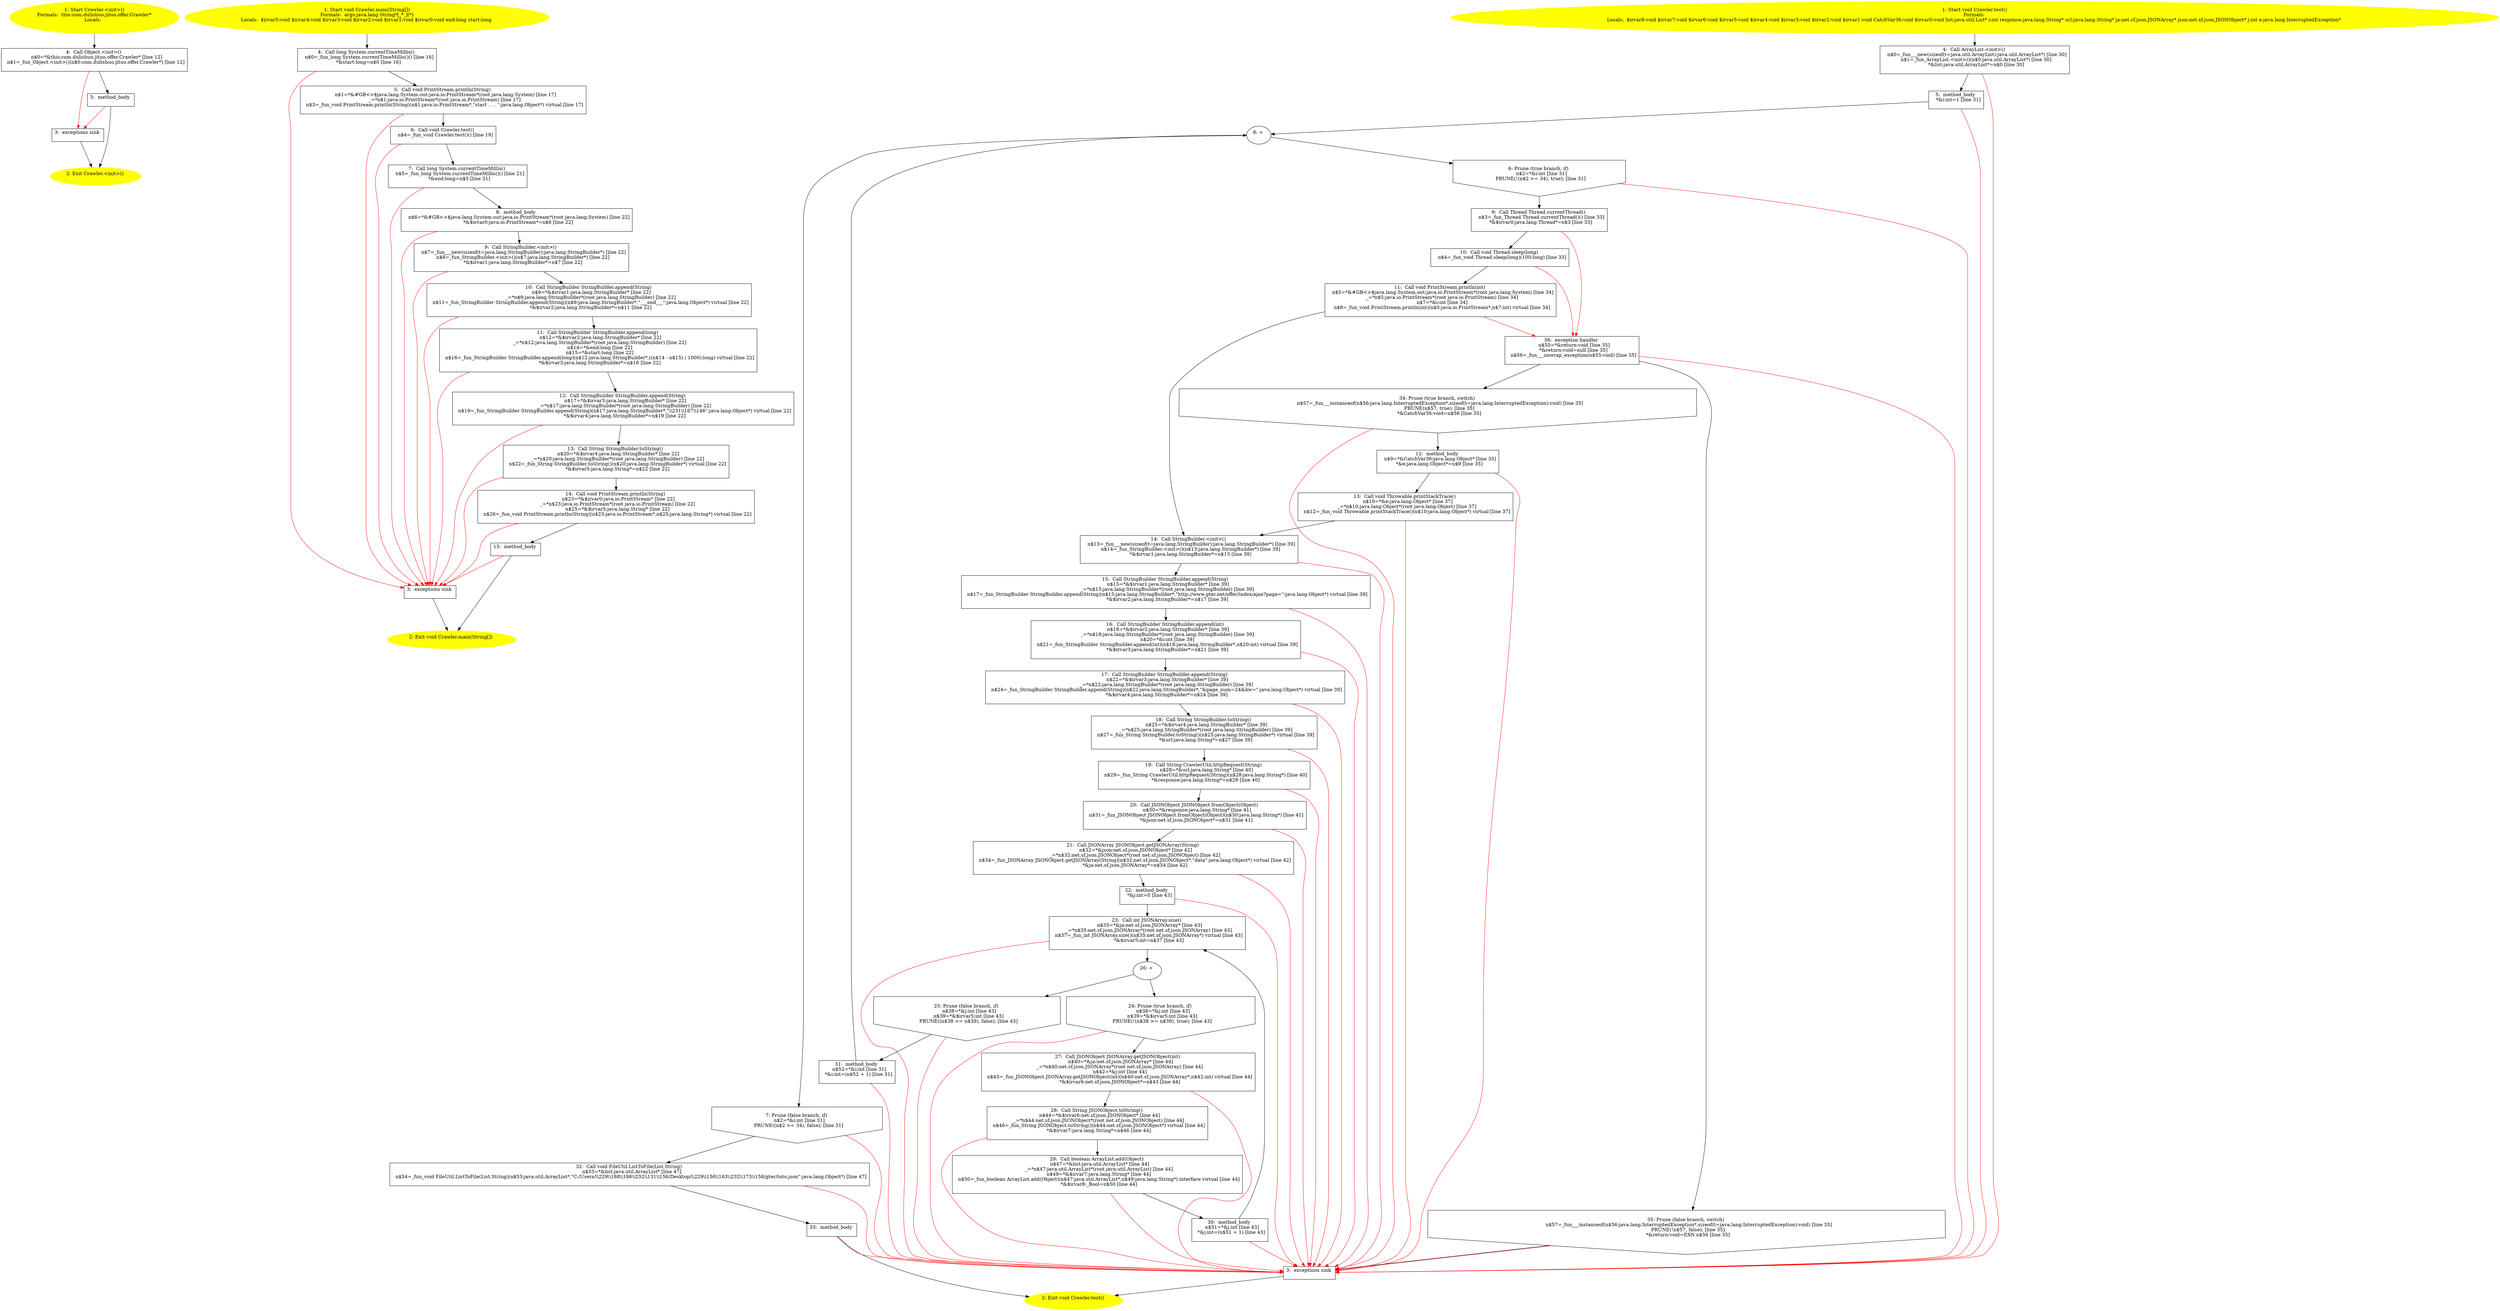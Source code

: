 /* @generated */
digraph cfg {
"com.dulishuo.jituo.offer.Crawler.<init>().247f89293523994005f5825d7d3059a7_1" [label="1: Start Crawler.<init>()\nFormals:  this:com.dulishuo.jituo.offer.Crawler*\nLocals:  \n  " color=yellow style=filled]
	

	 "com.dulishuo.jituo.offer.Crawler.<init>().247f89293523994005f5825d7d3059a7_1" -> "com.dulishuo.jituo.offer.Crawler.<init>().247f89293523994005f5825d7d3059a7_4" ;
"com.dulishuo.jituo.offer.Crawler.<init>().247f89293523994005f5825d7d3059a7_2" [label="2: Exit Crawler.<init>() \n  " color=yellow style=filled]
	

"com.dulishuo.jituo.offer.Crawler.<init>().247f89293523994005f5825d7d3059a7_3" [label="3:  exceptions sink \n  " shape="box"]
	

	 "com.dulishuo.jituo.offer.Crawler.<init>().247f89293523994005f5825d7d3059a7_3" -> "com.dulishuo.jituo.offer.Crawler.<init>().247f89293523994005f5825d7d3059a7_2" ;
"com.dulishuo.jituo.offer.Crawler.<init>().247f89293523994005f5825d7d3059a7_4" [label="4:  Call Object.<init>() \n   n$0=*&this:com.dulishuo.jituo.offer.Crawler* [line 12]\n  n$1=_fun_Object.<init>()(n$0:com.dulishuo.jituo.offer.Crawler*) [line 12]\n " shape="box"]
	

	 "com.dulishuo.jituo.offer.Crawler.<init>().247f89293523994005f5825d7d3059a7_4" -> "com.dulishuo.jituo.offer.Crawler.<init>().247f89293523994005f5825d7d3059a7_5" ;
	 "com.dulishuo.jituo.offer.Crawler.<init>().247f89293523994005f5825d7d3059a7_4" -> "com.dulishuo.jituo.offer.Crawler.<init>().247f89293523994005f5825d7d3059a7_3" [color="red" ];
"com.dulishuo.jituo.offer.Crawler.<init>().247f89293523994005f5825d7d3059a7_5" [label="5:  method_body \n  " shape="box"]
	

	 "com.dulishuo.jituo.offer.Crawler.<init>().247f89293523994005f5825d7d3059a7_5" -> "com.dulishuo.jituo.offer.Crawler.<init>().247f89293523994005f5825d7d3059a7_2" ;
	 "com.dulishuo.jituo.offer.Crawler.<init>().247f89293523994005f5825d7d3059a7_5" -> "com.dulishuo.jituo.offer.Crawler.<init>().247f89293523994005f5825d7d3059a7_3" [color="red" ];
"com.dulishuo.jituo.offer.Crawler.main(java.lang.String[]):void.dcc4db38571d0e42360d89c2d684b1b4_1" [label="1: Start void Crawler.main(String[])\nFormals:  args:java.lang.String*[_*_](*)\nLocals:  $irvar5:void $irvar4:void $irvar3:void $irvar2:void $irvar1:void $irvar0:void end:long start:long \n  " color=yellow style=filled]
	

	 "com.dulishuo.jituo.offer.Crawler.main(java.lang.String[]):void.dcc4db38571d0e42360d89c2d684b1b4_1" -> "com.dulishuo.jituo.offer.Crawler.main(java.lang.String[]):void.dcc4db38571d0e42360d89c2d684b1b4_4" ;
"com.dulishuo.jituo.offer.Crawler.main(java.lang.String[]):void.dcc4db38571d0e42360d89c2d684b1b4_2" [label="2: Exit void Crawler.main(String[]) \n  " color=yellow style=filled]
	

"com.dulishuo.jituo.offer.Crawler.main(java.lang.String[]):void.dcc4db38571d0e42360d89c2d684b1b4_3" [label="3:  exceptions sink \n  " shape="box"]
	

	 "com.dulishuo.jituo.offer.Crawler.main(java.lang.String[]):void.dcc4db38571d0e42360d89c2d684b1b4_3" -> "com.dulishuo.jituo.offer.Crawler.main(java.lang.String[]):void.dcc4db38571d0e42360d89c2d684b1b4_2" ;
"com.dulishuo.jituo.offer.Crawler.main(java.lang.String[]):void.dcc4db38571d0e42360d89c2d684b1b4_4" [label="4:  Call long System.currentTimeMillis() \n   n$0=_fun_long System.currentTimeMillis()() [line 16]\n  *&start:long=n$0 [line 16]\n " shape="box"]
	

	 "com.dulishuo.jituo.offer.Crawler.main(java.lang.String[]):void.dcc4db38571d0e42360d89c2d684b1b4_4" -> "com.dulishuo.jituo.offer.Crawler.main(java.lang.String[]):void.dcc4db38571d0e42360d89c2d684b1b4_5" ;
	 "com.dulishuo.jituo.offer.Crawler.main(java.lang.String[]):void.dcc4db38571d0e42360d89c2d684b1b4_4" -> "com.dulishuo.jituo.offer.Crawler.main(java.lang.String[]):void.dcc4db38571d0e42360d89c2d684b1b4_3" [color="red" ];
"com.dulishuo.jituo.offer.Crawler.main(java.lang.String[]):void.dcc4db38571d0e42360d89c2d684b1b4_5" [label="5:  Call void PrintStream.println(String) \n   n$1=*&#GB<>$java.lang.System.out:java.io.PrintStream*(root java.lang.System) [line 17]\n  _=*n$1:java.io.PrintStream*(root java.io.PrintStream) [line 17]\n  n$3=_fun_void PrintStream.println(String)(n$1:java.io.PrintStream*,\"start . . . \":java.lang.Object*) virtual [line 17]\n " shape="box"]
	

	 "com.dulishuo.jituo.offer.Crawler.main(java.lang.String[]):void.dcc4db38571d0e42360d89c2d684b1b4_5" -> "com.dulishuo.jituo.offer.Crawler.main(java.lang.String[]):void.dcc4db38571d0e42360d89c2d684b1b4_6" ;
	 "com.dulishuo.jituo.offer.Crawler.main(java.lang.String[]):void.dcc4db38571d0e42360d89c2d684b1b4_5" -> "com.dulishuo.jituo.offer.Crawler.main(java.lang.String[]):void.dcc4db38571d0e42360d89c2d684b1b4_3" [color="red" ];
"com.dulishuo.jituo.offer.Crawler.main(java.lang.String[]):void.dcc4db38571d0e42360d89c2d684b1b4_6" [label="6:  Call void Crawler.test() \n   n$4=_fun_void Crawler.test()() [line 19]\n " shape="box"]
	

	 "com.dulishuo.jituo.offer.Crawler.main(java.lang.String[]):void.dcc4db38571d0e42360d89c2d684b1b4_6" -> "com.dulishuo.jituo.offer.Crawler.main(java.lang.String[]):void.dcc4db38571d0e42360d89c2d684b1b4_7" ;
	 "com.dulishuo.jituo.offer.Crawler.main(java.lang.String[]):void.dcc4db38571d0e42360d89c2d684b1b4_6" -> "com.dulishuo.jituo.offer.Crawler.main(java.lang.String[]):void.dcc4db38571d0e42360d89c2d684b1b4_3" [color="red" ];
"com.dulishuo.jituo.offer.Crawler.main(java.lang.String[]):void.dcc4db38571d0e42360d89c2d684b1b4_7" [label="7:  Call long System.currentTimeMillis() \n   n$5=_fun_long System.currentTimeMillis()() [line 21]\n  *&end:long=n$5 [line 21]\n " shape="box"]
	

	 "com.dulishuo.jituo.offer.Crawler.main(java.lang.String[]):void.dcc4db38571d0e42360d89c2d684b1b4_7" -> "com.dulishuo.jituo.offer.Crawler.main(java.lang.String[]):void.dcc4db38571d0e42360d89c2d684b1b4_8" ;
	 "com.dulishuo.jituo.offer.Crawler.main(java.lang.String[]):void.dcc4db38571d0e42360d89c2d684b1b4_7" -> "com.dulishuo.jituo.offer.Crawler.main(java.lang.String[]):void.dcc4db38571d0e42360d89c2d684b1b4_3" [color="red" ];
"com.dulishuo.jituo.offer.Crawler.main(java.lang.String[]):void.dcc4db38571d0e42360d89c2d684b1b4_8" [label="8:  method_body \n   n$6=*&#GB<>$java.lang.System.out:java.io.PrintStream*(root java.lang.System) [line 22]\n  *&$irvar0:java.io.PrintStream*=n$6 [line 22]\n " shape="box"]
	

	 "com.dulishuo.jituo.offer.Crawler.main(java.lang.String[]):void.dcc4db38571d0e42360d89c2d684b1b4_8" -> "com.dulishuo.jituo.offer.Crawler.main(java.lang.String[]):void.dcc4db38571d0e42360d89c2d684b1b4_9" ;
	 "com.dulishuo.jituo.offer.Crawler.main(java.lang.String[]):void.dcc4db38571d0e42360d89c2d684b1b4_8" -> "com.dulishuo.jituo.offer.Crawler.main(java.lang.String[]):void.dcc4db38571d0e42360d89c2d684b1b4_3" [color="red" ];
"com.dulishuo.jituo.offer.Crawler.main(java.lang.String[]):void.dcc4db38571d0e42360d89c2d684b1b4_9" [label="9:  Call StringBuilder.<init>() \n   n$7=_fun___new(sizeof(t=java.lang.StringBuilder):java.lang.StringBuilder*) [line 22]\n  n$8=_fun_StringBuilder.<init>()(n$7:java.lang.StringBuilder*) [line 22]\n  *&$irvar1:java.lang.StringBuilder*=n$7 [line 22]\n " shape="box"]
	

	 "com.dulishuo.jituo.offer.Crawler.main(java.lang.String[]):void.dcc4db38571d0e42360d89c2d684b1b4_9" -> "com.dulishuo.jituo.offer.Crawler.main(java.lang.String[]):void.dcc4db38571d0e42360d89c2d684b1b4_10" ;
	 "com.dulishuo.jituo.offer.Crawler.main(java.lang.String[]):void.dcc4db38571d0e42360d89c2d684b1b4_9" -> "com.dulishuo.jituo.offer.Crawler.main(java.lang.String[]):void.dcc4db38571d0e42360d89c2d684b1b4_3" [color="red" ];
"com.dulishuo.jituo.offer.Crawler.main(java.lang.String[]):void.dcc4db38571d0e42360d89c2d684b1b4_10" [label="10:  Call StringBuilder StringBuilder.append(String) \n   n$9=*&$irvar1:java.lang.StringBuilder* [line 22]\n  _=*n$9:java.lang.StringBuilder*(root java.lang.StringBuilder) [line 22]\n  n$11=_fun_StringBuilder StringBuilder.append(String)(n$9:java.lang.StringBuilder*,\"___end___\":java.lang.Object*) virtual [line 22]\n  *&$irvar2:java.lang.StringBuilder*=n$11 [line 22]\n " shape="box"]
	

	 "com.dulishuo.jituo.offer.Crawler.main(java.lang.String[]):void.dcc4db38571d0e42360d89c2d684b1b4_10" -> "com.dulishuo.jituo.offer.Crawler.main(java.lang.String[]):void.dcc4db38571d0e42360d89c2d684b1b4_11" ;
	 "com.dulishuo.jituo.offer.Crawler.main(java.lang.String[]):void.dcc4db38571d0e42360d89c2d684b1b4_10" -> "com.dulishuo.jituo.offer.Crawler.main(java.lang.String[]):void.dcc4db38571d0e42360d89c2d684b1b4_3" [color="red" ];
"com.dulishuo.jituo.offer.Crawler.main(java.lang.String[]):void.dcc4db38571d0e42360d89c2d684b1b4_11" [label="11:  Call StringBuilder StringBuilder.append(long) \n   n$12=*&$irvar2:java.lang.StringBuilder* [line 22]\n  _=*n$12:java.lang.StringBuilder*(root java.lang.StringBuilder) [line 22]\n  n$14=*&end:long [line 22]\n  n$15=*&start:long [line 22]\n  n$16=_fun_StringBuilder StringBuilder.append(long)(n$12:java.lang.StringBuilder*,((n$14 - n$15) / 1000):long) virtual [line 22]\n  *&$irvar3:java.lang.StringBuilder*=n$16 [line 22]\n " shape="box"]
	

	 "com.dulishuo.jituo.offer.Crawler.main(java.lang.String[]):void.dcc4db38571d0e42360d89c2d684b1b4_11" -> "com.dulishuo.jituo.offer.Crawler.main(java.lang.String[]):void.dcc4db38571d0e42360d89c2d684b1b4_12" ;
	 "com.dulishuo.jituo.offer.Crawler.main(java.lang.String[]):void.dcc4db38571d0e42360d89c2d684b1b4_11" -> "com.dulishuo.jituo.offer.Crawler.main(java.lang.String[]):void.dcc4db38571d0e42360d89c2d684b1b4_3" [color="red" ];
"com.dulishuo.jituo.offer.Crawler.main(java.lang.String[]):void.dcc4db38571d0e42360d89c2d684b1b4_12" [label="12:  Call StringBuilder StringBuilder.append(String) \n   n$17=*&$irvar3:java.lang.StringBuilder* [line 22]\n  _=*n$17:java.lang.StringBuilder*(root java.lang.StringBuilder) [line 22]\n  n$19=_fun_StringBuilder StringBuilder.append(String)(n$17:java.lang.StringBuilder*,\"\\\\231\\\\167\\\\146\":java.lang.Object*) virtual [line 22]\n  *&$irvar4:java.lang.StringBuilder*=n$19 [line 22]\n " shape="box"]
	

	 "com.dulishuo.jituo.offer.Crawler.main(java.lang.String[]):void.dcc4db38571d0e42360d89c2d684b1b4_12" -> "com.dulishuo.jituo.offer.Crawler.main(java.lang.String[]):void.dcc4db38571d0e42360d89c2d684b1b4_13" ;
	 "com.dulishuo.jituo.offer.Crawler.main(java.lang.String[]):void.dcc4db38571d0e42360d89c2d684b1b4_12" -> "com.dulishuo.jituo.offer.Crawler.main(java.lang.String[]):void.dcc4db38571d0e42360d89c2d684b1b4_3" [color="red" ];
"com.dulishuo.jituo.offer.Crawler.main(java.lang.String[]):void.dcc4db38571d0e42360d89c2d684b1b4_13" [label="13:  Call String StringBuilder.toString() \n   n$20=*&$irvar4:java.lang.StringBuilder* [line 22]\n  _=*n$20:java.lang.StringBuilder*(root java.lang.StringBuilder) [line 22]\n  n$22=_fun_String StringBuilder.toString()(n$20:java.lang.StringBuilder*) virtual [line 22]\n  *&$irvar5:java.lang.String*=n$22 [line 22]\n " shape="box"]
	

	 "com.dulishuo.jituo.offer.Crawler.main(java.lang.String[]):void.dcc4db38571d0e42360d89c2d684b1b4_13" -> "com.dulishuo.jituo.offer.Crawler.main(java.lang.String[]):void.dcc4db38571d0e42360d89c2d684b1b4_14" ;
	 "com.dulishuo.jituo.offer.Crawler.main(java.lang.String[]):void.dcc4db38571d0e42360d89c2d684b1b4_13" -> "com.dulishuo.jituo.offer.Crawler.main(java.lang.String[]):void.dcc4db38571d0e42360d89c2d684b1b4_3" [color="red" ];
"com.dulishuo.jituo.offer.Crawler.main(java.lang.String[]):void.dcc4db38571d0e42360d89c2d684b1b4_14" [label="14:  Call void PrintStream.println(String) \n   n$23=*&$irvar0:java.io.PrintStream* [line 22]\n  _=*n$23:java.io.PrintStream*(root java.io.PrintStream) [line 22]\n  n$25=*&$irvar5:java.lang.String* [line 22]\n  n$26=_fun_void PrintStream.println(String)(n$23:java.io.PrintStream*,n$25:java.lang.String*) virtual [line 22]\n " shape="box"]
	

	 "com.dulishuo.jituo.offer.Crawler.main(java.lang.String[]):void.dcc4db38571d0e42360d89c2d684b1b4_14" -> "com.dulishuo.jituo.offer.Crawler.main(java.lang.String[]):void.dcc4db38571d0e42360d89c2d684b1b4_15" ;
	 "com.dulishuo.jituo.offer.Crawler.main(java.lang.String[]):void.dcc4db38571d0e42360d89c2d684b1b4_14" -> "com.dulishuo.jituo.offer.Crawler.main(java.lang.String[]):void.dcc4db38571d0e42360d89c2d684b1b4_3" [color="red" ];
"com.dulishuo.jituo.offer.Crawler.main(java.lang.String[]):void.dcc4db38571d0e42360d89c2d684b1b4_15" [label="15:  method_body \n  " shape="box"]
	

	 "com.dulishuo.jituo.offer.Crawler.main(java.lang.String[]):void.dcc4db38571d0e42360d89c2d684b1b4_15" -> "com.dulishuo.jituo.offer.Crawler.main(java.lang.String[]):void.dcc4db38571d0e42360d89c2d684b1b4_2" ;
	 "com.dulishuo.jituo.offer.Crawler.main(java.lang.String[]):void.dcc4db38571d0e42360d89c2d684b1b4_15" -> "com.dulishuo.jituo.offer.Crawler.main(java.lang.String[]):void.dcc4db38571d0e42360d89c2d684b1b4_3" [color="red" ];
"com.dulishuo.jituo.offer.Crawler.test():void.ecdb2aad8919a09efcd5c9bf212de4a0_1" [label="1: Start void Crawler.test()\nFormals: \nLocals:  $irvar8:void $irvar7:void $irvar6:void $irvar5:void $irvar4:void $irvar3:void $irvar2:void $irvar1:void CatchVar36:void $irvar0:void list:java.util.List* i:int response:java.lang.String* url:java.lang.String* ja:net.sf.json.JSONArray* json:net.sf.json.JSONObject* j:int e:java.lang.InterruptedException* \n  " color=yellow style=filled]
	

	 "com.dulishuo.jituo.offer.Crawler.test():void.ecdb2aad8919a09efcd5c9bf212de4a0_1" -> "com.dulishuo.jituo.offer.Crawler.test():void.ecdb2aad8919a09efcd5c9bf212de4a0_4" ;
"com.dulishuo.jituo.offer.Crawler.test():void.ecdb2aad8919a09efcd5c9bf212de4a0_2" [label="2: Exit void Crawler.test() \n  " color=yellow style=filled]
	

"com.dulishuo.jituo.offer.Crawler.test():void.ecdb2aad8919a09efcd5c9bf212de4a0_3" [label="3:  exceptions sink \n  " shape="box"]
	

	 "com.dulishuo.jituo.offer.Crawler.test():void.ecdb2aad8919a09efcd5c9bf212de4a0_3" -> "com.dulishuo.jituo.offer.Crawler.test():void.ecdb2aad8919a09efcd5c9bf212de4a0_2" ;
"com.dulishuo.jituo.offer.Crawler.test():void.ecdb2aad8919a09efcd5c9bf212de4a0_4" [label="4:  Call ArrayList.<init>() \n   n$0=_fun___new(sizeof(t=java.util.ArrayList):java.util.ArrayList*) [line 30]\n  n$1=_fun_ArrayList.<init>()(n$0:java.util.ArrayList*) [line 30]\n  *&list:java.util.ArrayList*=n$0 [line 30]\n " shape="box"]
	

	 "com.dulishuo.jituo.offer.Crawler.test():void.ecdb2aad8919a09efcd5c9bf212de4a0_4" -> "com.dulishuo.jituo.offer.Crawler.test():void.ecdb2aad8919a09efcd5c9bf212de4a0_5" ;
	 "com.dulishuo.jituo.offer.Crawler.test():void.ecdb2aad8919a09efcd5c9bf212de4a0_4" -> "com.dulishuo.jituo.offer.Crawler.test():void.ecdb2aad8919a09efcd5c9bf212de4a0_3" [color="red" ];
"com.dulishuo.jituo.offer.Crawler.test():void.ecdb2aad8919a09efcd5c9bf212de4a0_5" [label="5:  method_body \n   *&i:int=1 [line 31]\n " shape="box"]
	

	 "com.dulishuo.jituo.offer.Crawler.test():void.ecdb2aad8919a09efcd5c9bf212de4a0_5" -> "com.dulishuo.jituo.offer.Crawler.test():void.ecdb2aad8919a09efcd5c9bf212de4a0_8" ;
	 "com.dulishuo.jituo.offer.Crawler.test():void.ecdb2aad8919a09efcd5c9bf212de4a0_5" -> "com.dulishuo.jituo.offer.Crawler.test():void.ecdb2aad8919a09efcd5c9bf212de4a0_3" [color="red" ];
"com.dulishuo.jituo.offer.Crawler.test():void.ecdb2aad8919a09efcd5c9bf212de4a0_6" [label="6: Prune (true branch, if) \n   n$2=*&i:int [line 31]\n  PRUNE(!(n$2 >= 34), true); [line 31]\n " shape="invhouse"]
	

	 "com.dulishuo.jituo.offer.Crawler.test():void.ecdb2aad8919a09efcd5c9bf212de4a0_6" -> "com.dulishuo.jituo.offer.Crawler.test():void.ecdb2aad8919a09efcd5c9bf212de4a0_9" ;
	 "com.dulishuo.jituo.offer.Crawler.test():void.ecdb2aad8919a09efcd5c9bf212de4a0_6" -> "com.dulishuo.jituo.offer.Crawler.test():void.ecdb2aad8919a09efcd5c9bf212de4a0_3" [color="red" ];
"com.dulishuo.jituo.offer.Crawler.test():void.ecdb2aad8919a09efcd5c9bf212de4a0_7" [label="7: Prune (false branch, if) \n   n$2=*&i:int [line 31]\n  PRUNE((n$2 >= 34), false); [line 31]\n " shape="invhouse"]
	

	 "com.dulishuo.jituo.offer.Crawler.test():void.ecdb2aad8919a09efcd5c9bf212de4a0_7" -> "com.dulishuo.jituo.offer.Crawler.test():void.ecdb2aad8919a09efcd5c9bf212de4a0_32" ;
	 "com.dulishuo.jituo.offer.Crawler.test():void.ecdb2aad8919a09efcd5c9bf212de4a0_7" -> "com.dulishuo.jituo.offer.Crawler.test():void.ecdb2aad8919a09efcd5c9bf212de4a0_3" [color="red" ];
"com.dulishuo.jituo.offer.Crawler.test():void.ecdb2aad8919a09efcd5c9bf212de4a0_8" [label="8: + \n  " ]
	

	 "com.dulishuo.jituo.offer.Crawler.test():void.ecdb2aad8919a09efcd5c9bf212de4a0_8" -> "com.dulishuo.jituo.offer.Crawler.test():void.ecdb2aad8919a09efcd5c9bf212de4a0_6" ;
	 "com.dulishuo.jituo.offer.Crawler.test():void.ecdb2aad8919a09efcd5c9bf212de4a0_8" -> "com.dulishuo.jituo.offer.Crawler.test():void.ecdb2aad8919a09efcd5c9bf212de4a0_7" ;
"com.dulishuo.jituo.offer.Crawler.test():void.ecdb2aad8919a09efcd5c9bf212de4a0_9" [label="9:  Call Thread Thread.currentThread() \n   n$3=_fun_Thread Thread.currentThread()() [line 33]\n  *&$irvar0:java.lang.Thread*=n$3 [line 33]\n " shape="box"]
	

	 "com.dulishuo.jituo.offer.Crawler.test():void.ecdb2aad8919a09efcd5c9bf212de4a0_9" -> "com.dulishuo.jituo.offer.Crawler.test():void.ecdb2aad8919a09efcd5c9bf212de4a0_10" ;
	 "com.dulishuo.jituo.offer.Crawler.test():void.ecdb2aad8919a09efcd5c9bf212de4a0_9" -> "com.dulishuo.jituo.offer.Crawler.test():void.ecdb2aad8919a09efcd5c9bf212de4a0_36" [color="red" ];
"com.dulishuo.jituo.offer.Crawler.test():void.ecdb2aad8919a09efcd5c9bf212de4a0_10" [label="10:  Call void Thread.sleep(long) \n   n$4=_fun_void Thread.sleep(long)(100:long) [line 33]\n " shape="box"]
	

	 "com.dulishuo.jituo.offer.Crawler.test():void.ecdb2aad8919a09efcd5c9bf212de4a0_10" -> "com.dulishuo.jituo.offer.Crawler.test():void.ecdb2aad8919a09efcd5c9bf212de4a0_11" ;
	 "com.dulishuo.jituo.offer.Crawler.test():void.ecdb2aad8919a09efcd5c9bf212de4a0_10" -> "com.dulishuo.jituo.offer.Crawler.test():void.ecdb2aad8919a09efcd5c9bf212de4a0_36" [color="red" ];
"com.dulishuo.jituo.offer.Crawler.test():void.ecdb2aad8919a09efcd5c9bf212de4a0_11" [label="11:  Call void PrintStream.println(int) \n   n$5=*&#GB<>$java.lang.System.out:java.io.PrintStream*(root java.lang.System) [line 34]\n  _=*n$5:java.io.PrintStream*(root java.io.PrintStream) [line 34]\n  n$7=*&i:int [line 34]\n  n$8=_fun_void PrintStream.println(int)(n$5:java.io.PrintStream*,n$7:int) virtual [line 34]\n " shape="box"]
	

	 "com.dulishuo.jituo.offer.Crawler.test():void.ecdb2aad8919a09efcd5c9bf212de4a0_11" -> "com.dulishuo.jituo.offer.Crawler.test():void.ecdb2aad8919a09efcd5c9bf212de4a0_14" ;
	 "com.dulishuo.jituo.offer.Crawler.test():void.ecdb2aad8919a09efcd5c9bf212de4a0_11" -> "com.dulishuo.jituo.offer.Crawler.test():void.ecdb2aad8919a09efcd5c9bf212de4a0_36" [color="red" ];
"com.dulishuo.jituo.offer.Crawler.test():void.ecdb2aad8919a09efcd5c9bf212de4a0_12" [label="12:  method_body \n   n$9=*&CatchVar36:java.lang.Object* [line 35]\n  *&e:java.lang.Object*=n$9 [line 35]\n " shape="box"]
	

	 "com.dulishuo.jituo.offer.Crawler.test():void.ecdb2aad8919a09efcd5c9bf212de4a0_12" -> "com.dulishuo.jituo.offer.Crawler.test():void.ecdb2aad8919a09efcd5c9bf212de4a0_13" ;
	 "com.dulishuo.jituo.offer.Crawler.test():void.ecdb2aad8919a09efcd5c9bf212de4a0_12" -> "com.dulishuo.jituo.offer.Crawler.test():void.ecdb2aad8919a09efcd5c9bf212de4a0_3" [color="red" ];
"com.dulishuo.jituo.offer.Crawler.test():void.ecdb2aad8919a09efcd5c9bf212de4a0_13" [label="13:  Call void Throwable.printStackTrace() \n   n$10=*&e:java.lang.Object* [line 37]\n  _=*n$10:java.lang.Object*(root java.lang.Object) [line 37]\n  n$12=_fun_void Throwable.printStackTrace()(n$10:java.lang.Object*) virtual [line 37]\n " shape="box"]
	

	 "com.dulishuo.jituo.offer.Crawler.test():void.ecdb2aad8919a09efcd5c9bf212de4a0_13" -> "com.dulishuo.jituo.offer.Crawler.test():void.ecdb2aad8919a09efcd5c9bf212de4a0_14" ;
	 "com.dulishuo.jituo.offer.Crawler.test():void.ecdb2aad8919a09efcd5c9bf212de4a0_13" -> "com.dulishuo.jituo.offer.Crawler.test():void.ecdb2aad8919a09efcd5c9bf212de4a0_3" [color="red" ];
"com.dulishuo.jituo.offer.Crawler.test():void.ecdb2aad8919a09efcd5c9bf212de4a0_14" [label="14:  Call StringBuilder.<init>() \n   n$13=_fun___new(sizeof(t=java.lang.StringBuilder):java.lang.StringBuilder*) [line 39]\n  n$14=_fun_StringBuilder.<init>()(n$13:java.lang.StringBuilder*) [line 39]\n  *&$irvar1:java.lang.StringBuilder*=n$13 [line 39]\n " shape="box"]
	

	 "com.dulishuo.jituo.offer.Crawler.test():void.ecdb2aad8919a09efcd5c9bf212de4a0_14" -> "com.dulishuo.jituo.offer.Crawler.test():void.ecdb2aad8919a09efcd5c9bf212de4a0_15" ;
	 "com.dulishuo.jituo.offer.Crawler.test():void.ecdb2aad8919a09efcd5c9bf212de4a0_14" -> "com.dulishuo.jituo.offer.Crawler.test():void.ecdb2aad8919a09efcd5c9bf212de4a0_3" [color="red" ];
"com.dulishuo.jituo.offer.Crawler.test():void.ecdb2aad8919a09efcd5c9bf212de4a0_15" [label="15:  Call StringBuilder StringBuilder.append(String) \n   n$15=*&$irvar1:java.lang.StringBuilder* [line 39]\n  _=*n$15:java.lang.StringBuilder*(root java.lang.StringBuilder) [line 39]\n  n$17=_fun_StringBuilder StringBuilder.append(String)(n$15:java.lang.StringBuilder*,\"http://www.gter.net/offer/index/ajax?page=\":java.lang.Object*) virtual [line 39]\n  *&$irvar2:java.lang.StringBuilder*=n$17 [line 39]\n " shape="box"]
	

	 "com.dulishuo.jituo.offer.Crawler.test():void.ecdb2aad8919a09efcd5c9bf212de4a0_15" -> "com.dulishuo.jituo.offer.Crawler.test():void.ecdb2aad8919a09efcd5c9bf212de4a0_16" ;
	 "com.dulishuo.jituo.offer.Crawler.test():void.ecdb2aad8919a09efcd5c9bf212de4a0_15" -> "com.dulishuo.jituo.offer.Crawler.test():void.ecdb2aad8919a09efcd5c9bf212de4a0_3" [color="red" ];
"com.dulishuo.jituo.offer.Crawler.test():void.ecdb2aad8919a09efcd5c9bf212de4a0_16" [label="16:  Call StringBuilder StringBuilder.append(int) \n   n$18=*&$irvar2:java.lang.StringBuilder* [line 39]\n  _=*n$18:java.lang.StringBuilder*(root java.lang.StringBuilder) [line 39]\n  n$20=*&i:int [line 39]\n  n$21=_fun_StringBuilder StringBuilder.append(int)(n$18:java.lang.StringBuilder*,n$20:int) virtual [line 39]\n  *&$irvar3:java.lang.StringBuilder*=n$21 [line 39]\n " shape="box"]
	

	 "com.dulishuo.jituo.offer.Crawler.test():void.ecdb2aad8919a09efcd5c9bf212de4a0_16" -> "com.dulishuo.jituo.offer.Crawler.test():void.ecdb2aad8919a09efcd5c9bf212de4a0_17" ;
	 "com.dulishuo.jituo.offer.Crawler.test():void.ecdb2aad8919a09efcd5c9bf212de4a0_16" -> "com.dulishuo.jituo.offer.Crawler.test():void.ecdb2aad8919a09efcd5c9bf212de4a0_3" [color="red" ];
"com.dulishuo.jituo.offer.Crawler.test():void.ecdb2aad8919a09efcd5c9bf212de4a0_17" [label="17:  Call StringBuilder StringBuilder.append(String) \n   n$22=*&$irvar3:java.lang.StringBuilder* [line 39]\n  _=*n$22:java.lang.StringBuilder*(root java.lang.StringBuilder) [line 39]\n  n$24=_fun_StringBuilder StringBuilder.append(String)(n$22:java.lang.StringBuilder*,\"&page_num=24&kw=\":java.lang.Object*) virtual [line 39]\n  *&$irvar4:java.lang.StringBuilder*=n$24 [line 39]\n " shape="box"]
	

	 "com.dulishuo.jituo.offer.Crawler.test():void.ecdb2aad8919a09efcd5c9bf212de4a0_17" -> "com.dulishuo.jituo.offer.Crawler.test():void.ecdb2aad8919a09efcd5c9bf212de4a0_18" ;
	 "com.dulishuo.jituo.offer.Crawler.test():void.ecdb2aad8919a09efcd5c9bf212de4a0_17" -> "com.dulishuo.jituo.offer.Crawler.test():void.ecdb2aad8919a09efcd5c9bf212de4a0_3" [color="red" ];
"com.dulishuo.jituo.offer.Crawler.test():void.ecdb2aad8919a09efcd5c9bf212de4a0_18" [label="18:  Call String StringBuilder.toString() \n   n$25=*&$irvar4:java.lang.StringBuilder* [line 39]\n  _=*n$25:java.lang.StringBuilder*(root java.lang.StringBuilder) [line 39]\n  n$27=_fun_String StringBuilder.toString()(n$25:java.lang.StringBuilder*) virtual [line 39]\n  *&url:java.lang.String*=n$27 [line 39]\n " shape="box"]
	

	 "com.dulishuo.jituo.offer.Crawler.test():void.ecdb2aad8919a09efcd5c9bf212de4a0_18" -> "com.dulishuo.jituo.offer.Crawler.test():void.ecdb2aad8919a09efcd5c9bf212de4a0_19" ;
	 "com.dulishuo.jituo.offer.Crawler.test():void.ecdb2aad8919a09efcd5c9bf212de4a0_18" -> "com.dulishuo.jituo.offer.Crawler.test():void.ecdb2aad8919a09efcd5c9bf212de4a0_3" [color="red" ];
"com.dulishuo.jituo.offer.Crawler.test():void.ecdb2aad8919a09efcd5c9bf212de4a0_19" [label="19:  Call String CrawlerUtil.httpRequest(String) \n   n$28=*&url:java.lang.String* [line 40]\n  n$29=_fun_String CrawlerUtil.httpRequest(String)(n$28:java.lang.String*) [line 40]\n  *&response:java.lang.String*=n$29 [line 40]\n " shape="box"]
	

	 "com.dulishuo.jituo.offer.Crawler.test():void.ecdb2aad8919a09efcd5c9bf212de4a0_19" -> "com.dulishuo.jituo.offer.Crawler.test():void.ecdb2aad8919a09efcd5c9bf212de4a0_20" ;
	 "com.dulishuo.jituo.offer.Crawler.test():void.ecdb2aad8919a09efcd5c9bf212de4a0_19" -> "com.dulishuo.jituo.offer.Crawler.test():void.ecdb2aad8919a09efcd5c9bf212de4a0_3" [color="red" ];
"com.dulishuo.jituo.offer.Crawler.test():void.ecdb2aad8919a09efcd5c9bf212de4a0_20" [label="20:  Call JSONObject JSONObject.fromObject(Object) \n   n$30=*&response:java.lang.String* [line 41]\n  n$31=_fun_JSONObject JSONObject.fromObject(Object)(n$30:java.lang.String*) [line 41]\n  *&json:net.sf.json.JSONObject*=n$31 [line 41]\n " shape="box"]
	

	 "com.dulishuo.jituo.offer.Crawler.test():void.ecdb2aad8919a09efcd5c9bf212de4a0_20" -> "com.dulishuo.jituo.offer.Crawler.test():void.ecdb2aad8919a09efcd5c9bf212de4a0_21" ;
	 "com.dulishuo.jituo.offer.Crawler.test():void.ecdb2aad8919a09efcd5c9bf212de4a0_20" -> "com.dulishuo.jituo.offer.Crawler.test():void.ecdb2aad8919a09efcd5c9bf212de4a0_3" [color="red" ];
"com.dulishuo.jituo.offer.Crawler.test():void.ecdb2aad8919a09efcd5c9bf212de4a0_21" [label="21:  Call JSONArray JSONObject.getJSONArray(String) \n   n$32=*&json:net.sf.json.JSONObject* [line 42]\n  _=*n$32:net.sf.json.JSONObject*(root net.sf.json.JSONObject) [line 42]\n  n$34=_fun_JSONArray JSONObject.getJSONArray(String)(n$32:net.sf.json.JSONObject*,\"data\":java.lang.Object*) virtual [line 42]\n  *&ja:net.sf.json.JSONArray*=n$34 [line 42]\n " shape="box"]
	

	 "com.dulishuo.jituo.offer.Crawler.test():void.ecdb2aad8919a09efcd5c9bf212de4a0_21" -> "com.dulishuo.jituo.offer.Crawler.test():void.ecdb2aad8919a09efcd5c9bf212de4a0_22" ;
	 "com.dulishuo.jituo.offer.Crawler.test():void.ecdb2aad8919a09efcd5c9bf212de4a0_21" -> "com.dulishuo.jituo.offer.Crawler.test():void.ecdb2aad8919a09efcd5c9bf212de4a0_3" [color="red" ];
"com.dulishuo.jituo.offer.Crawler.test():void.ecdb2aad8919a09efcd5c9bf212de4a0_22" [label="22:  method_body \n   *&j:int=0 [line 43]\n " shape="box"]
	

	 "com.dulishuo.jituo.offer.Crawler.test():void.ecdb2aad8919a09efcd5c9bf212de4a0_22" -> "com.dulishuo.jituo.offer.Crawler.test():void.ecdb2aad8919a09efcd5c9bf212de4a0_23" ;
	 "com.dulishuo.jituo.offer.Crawler.test():void.ecdb2aad8919a09efcd5c9bf212de4a0_22" -> "com.dulishuo.jituo.offer.Crawler.test():void.ecdb2aad8919a09efcd5c9bf212de4a0_3" [color="red" ];
"com.dulishuo.jituo.offer.Crawler.test():void.ecdb2aad8919a09efcd5c9bf212de4a0_23" [label="23:  Call int JSONArray.size() \n   n$35=*&ja:net.sf.json.JSONArray* [line 43]\n  _=*n$35:net.sf.json.JSONArray*(root net.sf.json.JSONArray) [line 43]\n  n$37=_fun_int JSONArray.size()(n$35:net.sf.json.JSONArray*) virtual [line 43]\n  *&$irvar5:int=n$37 [line 43]\n " shape="box"]
	

	 "com.dulishuo.jituo.offer.Crawler.test():void.ecdb2aad8919a09efcd5c9bf212de4a0_23" -> "com.dulishuo.jituo.offer.Crawler.test():void.ecdb2aad8919a09efcd5c9bf212de4a0_26" ;
	 "com.dulishuo.jituo.offer.Crawler.test():void.ecdb2aad8919a09efcd5c9bf212de4a0_23" -> "com.dulishuo.jituo.offer.Crawler.test():void.ecdb2aad8919a09efcd5c9bf212de4a0_3" [color="red" ];
"com.dulishuo.jituo.offer.Crawler.test():void.ecdb2aad8919a09efcd5c9bf212de4a0_24" [label="24: Prune (true branch, if) \n   n$38=*&j:int [line 43]\n  n$39=*&$irvar5:int [line 43]\n  PRUNE(!(n$38 >= n$39), true); [line 43]\n " shape="invhouse"]
	

	 "com.dulishuo.jituo.offer.Crawler.test():void.ecdb2aad8919a09efcd5c9bf212de4a0_24" -> "com.dulishuo.jituo.offer.Crawler.test():void.ecdb2aad8919a09efcd5c9bf212de4a0_27" ;
	 "com.dulishuo.jituo.offer.Crawler.test():void.ecdb2aad8919a09efcd5c9bf212de4a0_24" -> "com.dulishuo.jituo.offer.Crawler.test():void.ecdb2aad8919a09efcd5c9bf212de4a0_3" [color="red" ];
"com.dulishuo.jituo.offer.Crawler.test():void.ecdb2aad8919a09efcd5c9bf212de4a0_25" [label="25: Prune (false branch, if) \n   n$38=*&j:int [line 43]\n  n$39=*&$irvar5:int [line 43]\n  PRUNE((n$38 >= n$39), false); [line 43]\n " shape="invhouse"]
	

	 "com.dulishuo.jituo.offer.Crawler.test():void.ecdb2aad8919a09efcd5c9bf212de4a0_25" -> "com.dulishuo.jituo.offer.Crawler.test():void.ecdb2aad8919a09efcd5c9bf212de4a0_31" ;
	 "com.dulishuo.jituo.offer.Crawler.test():void.ecdb2aad8919a09efcd5c9bf212de4a0_25" -> "com.dulishuo.jituo.offer.Crawler.test():void.ecdb2aad8919a09efcd5c9bf212de4a0_3" [color="red" ];
"com.dulishuo.jituo.offer.Crawler.test():void.ecdb2aad8919a09efcd5c9bf212de4a0_26" [label="26: + \n  " ]
	

	 "com.dulishuo.jituo.offer.Crawler.test():void.ecdb2aad8919a09efcd5c9bf212de4a0_26" -> "com.dulishuo.jituo.offer.Crawler.test():void.ecdb2aad8919a09efcd5c9bf212de4a0_24" ;
	 "com.dulishuo.jituo.offer.Crawler.test():void.ecdb2aad8919a09efcd5c9bf212de4a0_26" -> "com.dulishuo.jituo.offer.Crawler.test():void.ecdb2aad8919a09efcd5c9bf212de4a0_25" ;
"com.dulishuo.jituo.offer.Crawler.test():void.ecdb2aad8919a09efcd5c9bf212de4a0_27" [label="27:  Call JSONObject JSONArray.getJSONObject(int) \n   n$40=*&ja:net.sf.json.JSONArray* [line 44]\n  _=*n$40:net.sf.json.JSONArray*(root net.sf.json.JSONArray) [line 44]\n  n$42=*&j:int [line 44]\n  n$43=_fun_JSONObject JSONArray.getJSONObject(int)(n$40:net.sf.json.JSONArray*,n$42:int) virtual [line 44]\n  *&$irvar6:net.sf.json.JSONObject*=n$43 [line 44]\n " shape="box"]
	

	 "com.dulishuo.jituo.offer.Crawler.test():void.ecdb2aad8919a09efcd5c9bf212de4a0_27" -> "com.dulishuo.jituo.offer.Crawler.test():void.ecdb2aad8919a09efcd5c9bf212de4a0_28" ;
	 "com.dulishuo.jituo.offer.Crawler.test():void.ecdb2aad8919a09efcd5c9bf212de4a0_27" -> "com.dulishuo.jituo.offer.Crawler.test():void.ecdb2aad8919a09efcd5c9bf212de4a0_3" [color="red" ];
"com.dulishuo.jituo.offer.Crawler.test():void.ecdb2aad8919a09efcd5c9bf212de4a0_28" [label="28:  Call String JSONObject.toString() \n   n$44=*&$irvar6:net.sf.json.JSONObject* [line 44]\n  _=*n$44:net.sf.json.JSONObject*(root net.sf.json.JSONObject) [line 44]\n  n$46=_fun_String JSONObject.toString()(n$44:net.sf.json.JSONObject*) virtual [line 44]\n  *&$irvar7:java.lang.String*=n$46 [line 44]\n " shape="box"]
	

	 "com.dulishuo.jituo.offer.Crawler.test():void.ecdb2aad8919a09efcd5c9bf212de4a0_28" -> "com.dulishuo.jituo.offer.Crawler.test():void.ecdb2aad8919a09efcd5c9bf212de4a0_29" ;
	 "com.dulishuo.jituo.offer.Crawler.test():void.ecdb2aad8919a09efcd5c9bf212de4a0_28" -> "com.dulishuo.jituo.offer.Crawler.test():void.ecdb2aad8919a09efcd5c9bf212de4a0_3" [color="red" ];
"com.dulishuo.jituo.offer.Crawler.test():void.ecdb2aad8919a09efcd5c9bf212de4a0_29" [label="29:  Call boolean ArrayList.add(Object) \n   n$47=*&list:java.util.ArrayList* [line 44]\n  _=*n$47:java.util.ArrayList*(root java.util.ArrayList) [line 44]\n  n$49=*&$irvar7:java.lang.String* [line 44]\n  n$50=_fun_boolean ArrayList.add(Object)(n$47:java.util.ArrayList*,n$49:java.lang.String*) interface virtual [line 44]\n  *&$irvar8:_Bool=n$50 [line 44]\n " shape="box"]
	

	 "com.dulishuo.jituo.offer.Crawler.test():void.ecdb2aad8919a09efcd5c9bf212de4a0_29" -> "com.dulishuo.jituo.offer.Crawler.test():void.ecdb2aad8919a09efcd5c9bf212de4a0_30" ;
	 "com.dulishuo.jituo.offer.Crawler.test():void.ecdb2aad8919a09efcd5c9bf212de4a0_29" -> "com.dulishuo.jituo.offer.Crawler.test():void.ecdb2aad8919a09efcd5c9bf212de4a0_3" [color="red" ];
"com.dulishuo.jituo.offer.Crawler.test():void.ecdb2aad8919a09efcd5c9bf212de4a0_30" [label="30:  method_body \n   n$51=*&j:int [line 43]\n  *&j:int=(n$51 + 1) [line 43]\n " shape="box"]
	

	 "com.dulishuo.jituo.offer.Crawler.test():void.ecdb2aad8919a09efcd5c9bf212de4a0_30" -> "com.dulishuo.jituo.offer.Crawler.test():void.ecdb2aad8919a09efcd5c9bf212de4a0_23" ;
	 "com.dulishuo.jituo.offer.Crawler.test():void.ecdb2aad8919a09efcd5c9bf212de4a0_30" -> "com.dulishuo.jituo.offer.Crawler.test():void.ecdb2aad8919a09efcd5c9bf212de4a0_3" [color="red" ];
"com.dulishuo.jituo.offer.Crawler.test():void.ecdb2aad8919a09efcd5c9bf212de4a0_31" [label="31:  method_body \n   n$52=*&i:int [line 31]\n  *&i:int=(n$52 + 1) [line 31]\n " shape="box"]
	

	 "com.dulishuo.jituo.offer.Crawler.test():void.ecdb2aad8919a09efcd5c9bf212de4a0_31" -> "com.dulishuo.jituo.offer.Crawler.test():void.ecdb2aad8919a09efcd5c9bf212de4a0_8" ;
	 "com.dulishuo.jituo.offer.Crawler.test():void.ecdb2aad8919a09efcd5c9bf212de4a0_31" -> "com.dulishuo.jituo.offer.Crawler.test():void.ecdb2aad8919a09efcd5c9bf212de4a0_3" [color="red" ];
"com.dulishuo.jituo.offer.Crawler.test():void.ecdb2aad8919a09efcd5c9bf212de4a0_32" [label="32:  Call void FileUtil.ListToFile(List,String) \n   n$53=*&list:java.util.ArrayList* [line 47]\n  n$54=_fun_void FileUtil.ListToFile(List,String)(n$53:java.util.ArrayList*,\"C:/Users/\\\\229\\\\188\\\\186\\\\232\\\\131\\\\156/Desktop/\\\\229\\\\156\\\\163\\\\232\\\\175\\\\158/gter/toto.json\":java.lang.Object*) [line 47]\n " shape="box"]
	

	 "com.dulishuo.jituo.offer.Crawler.test():void.ecdb2aad8919a09efcd5c9bf212de4a0_32" -> "com.dulishuo.jituo.offer.Crawler.test():void.ecdb2aad8919a09efcd5c9bf212de4a0_33" ;
	 "com.dulishuo.jituo.offer.Crawler.test():void.ecdb2aad8919a09efcd5c9bf212de4a0_32" -> "com.dulishuo.jituo.offer.Crawler.test():void.ecdb2aad8919a09efcd5c9bf212de4a0_3" [color="red" ];
"com.dulishuo.jituo.offer.Crawler.test():void.ecdb2aad8919a09efcd5c9bf212de4a0_33" [label="33:  method_body \n  " shape="box"]
	

	 "com.dulishuo.jituo.offer.Crawler.test():void.ecdb2aad8919a09efcd5c9bf212de4a0_33" -> "com.dulishuo.jituo.offer.Crawler.test():void.ecdb2aad8919a09efcd5c9bf212de4a0_2" ;
	 "com.dulishuo.jituo.offer.Crawler.test():void.ecdb2aad8919a09efcd5c9bf212de4a0_33" -> "com.dulishuo.jituo.offer.Crawler.test():void.ecdb2aad8919a09efcd5c9bf212de4a0_3" [color="red" ];
"com.dulishuo.jituo.offer.Crawler.test():void.ecdb2aad8919a09efcd5c9bf212de4a0_34" [label="34: Prune (true branch, switch) \n   n$57=_fun___instanceof(n$56:java.lang.InterruptedException*,sizeof(t=java.lang.InterruptedException):void) [line 35]\n  PRUNE(n$57, true); [line 35]\n  *&CatchVar36:void=n$56 [line 35]\n " shape="invhouse"]
	

	 "com.dulishuo.jituo.offer.Crawler.test():void.ecdb2aad8919a09efcd5c9bf212de4a0_34" -> "com.dulishuo.jituo.offer.Crawler.test():void.ecdb2aad8919a09efcd5c9bf212de4a0_12" ;
	 "com.dulishuo.jituo.offer.Crawler.test():void.ecdb2aad8919a09efcd5c9bf212de4a0_34" -> "com.dulishuo.jituo.offer.Crawler.test():void.ecdb2aad8919a09efcd5c9bf212de4a0_3" [color="red" ];
"com.dulishuo.jituo.offer.Crawler.test():void.ecdb2aad8919a09efcd5c9bf212de4a0_35" [label="35: Prune (false branch, switch) \n   n$57=_fun___instanceof(n$56:java.lang.InterruptedException*,sizeof(t=java.lang.InterruptedException):void) [line 35]\n  PRUNE(!n$57, false); [line 35]\n  *&return:void=EXN n$56 [line 35]\n " shape="invhouse"]
	

	 "com.dulishuo.jituo.offer.Crawler.test():void.ecdb2aad8919a09efcd5c9bf212de4a0_35" -> "com.dulishuo.jituo.offer.Crawler.test():void.ecdb2aad8919a09efcd5c9bf212de4a0_3" ;
	 "com.dulishuo.jituo.offer.Crawler.test():void.ecdb2aad8919a09efcd5c9bf212de4a0_35" -> "com.dulishuo.jituo.offer.Crawler.test():void.ecdb2aad8919a09efcd5c9bf212de4a0_3" [color="red" ];
"com.dulishuo.jituo.offer.Crawler.test():void.ecdb2aad8919a09efcd5c9bf212de4a0_36" [label="36:  exception handler \n   n$55=*&return:void [line 35]\n  *&return:void=null [line 35]\n  n$56=_fun___unwrap_exception(n$55:void) [line 35]\n " shape="box"]
	

	 "com.dulishuo.jituo.offer.Crawler.test():void.ecdb2aad8919a09efcd5c9bf212de4a0_36" -> "com.dulishuo.jituo.offer.Crawler.test():void.ecdb2aad8919a09efcd5c9bf212de4a0_34" ;
	 "com.dulishuo.jituo.offer.Crawler.test():void.ecdb2aad8919a09efcd5c9bf212de4a0_36" -> "com.dulishuo.jituo.offer.Crawler.test():void.ecdb2aad8919a09efcd5c9bf212de4a0_35" ;
	 "com.dulishuo.jituo.offer.Crawler.test():void.ecdb2aad8919a09efcd5c9bf212de4a0_36" -> "com.dulishuo.jituo.offer.Crawler.test():void.ecdb2aad8919a09efcd5c9bf212de4a0_3" [color="red" ];
}
